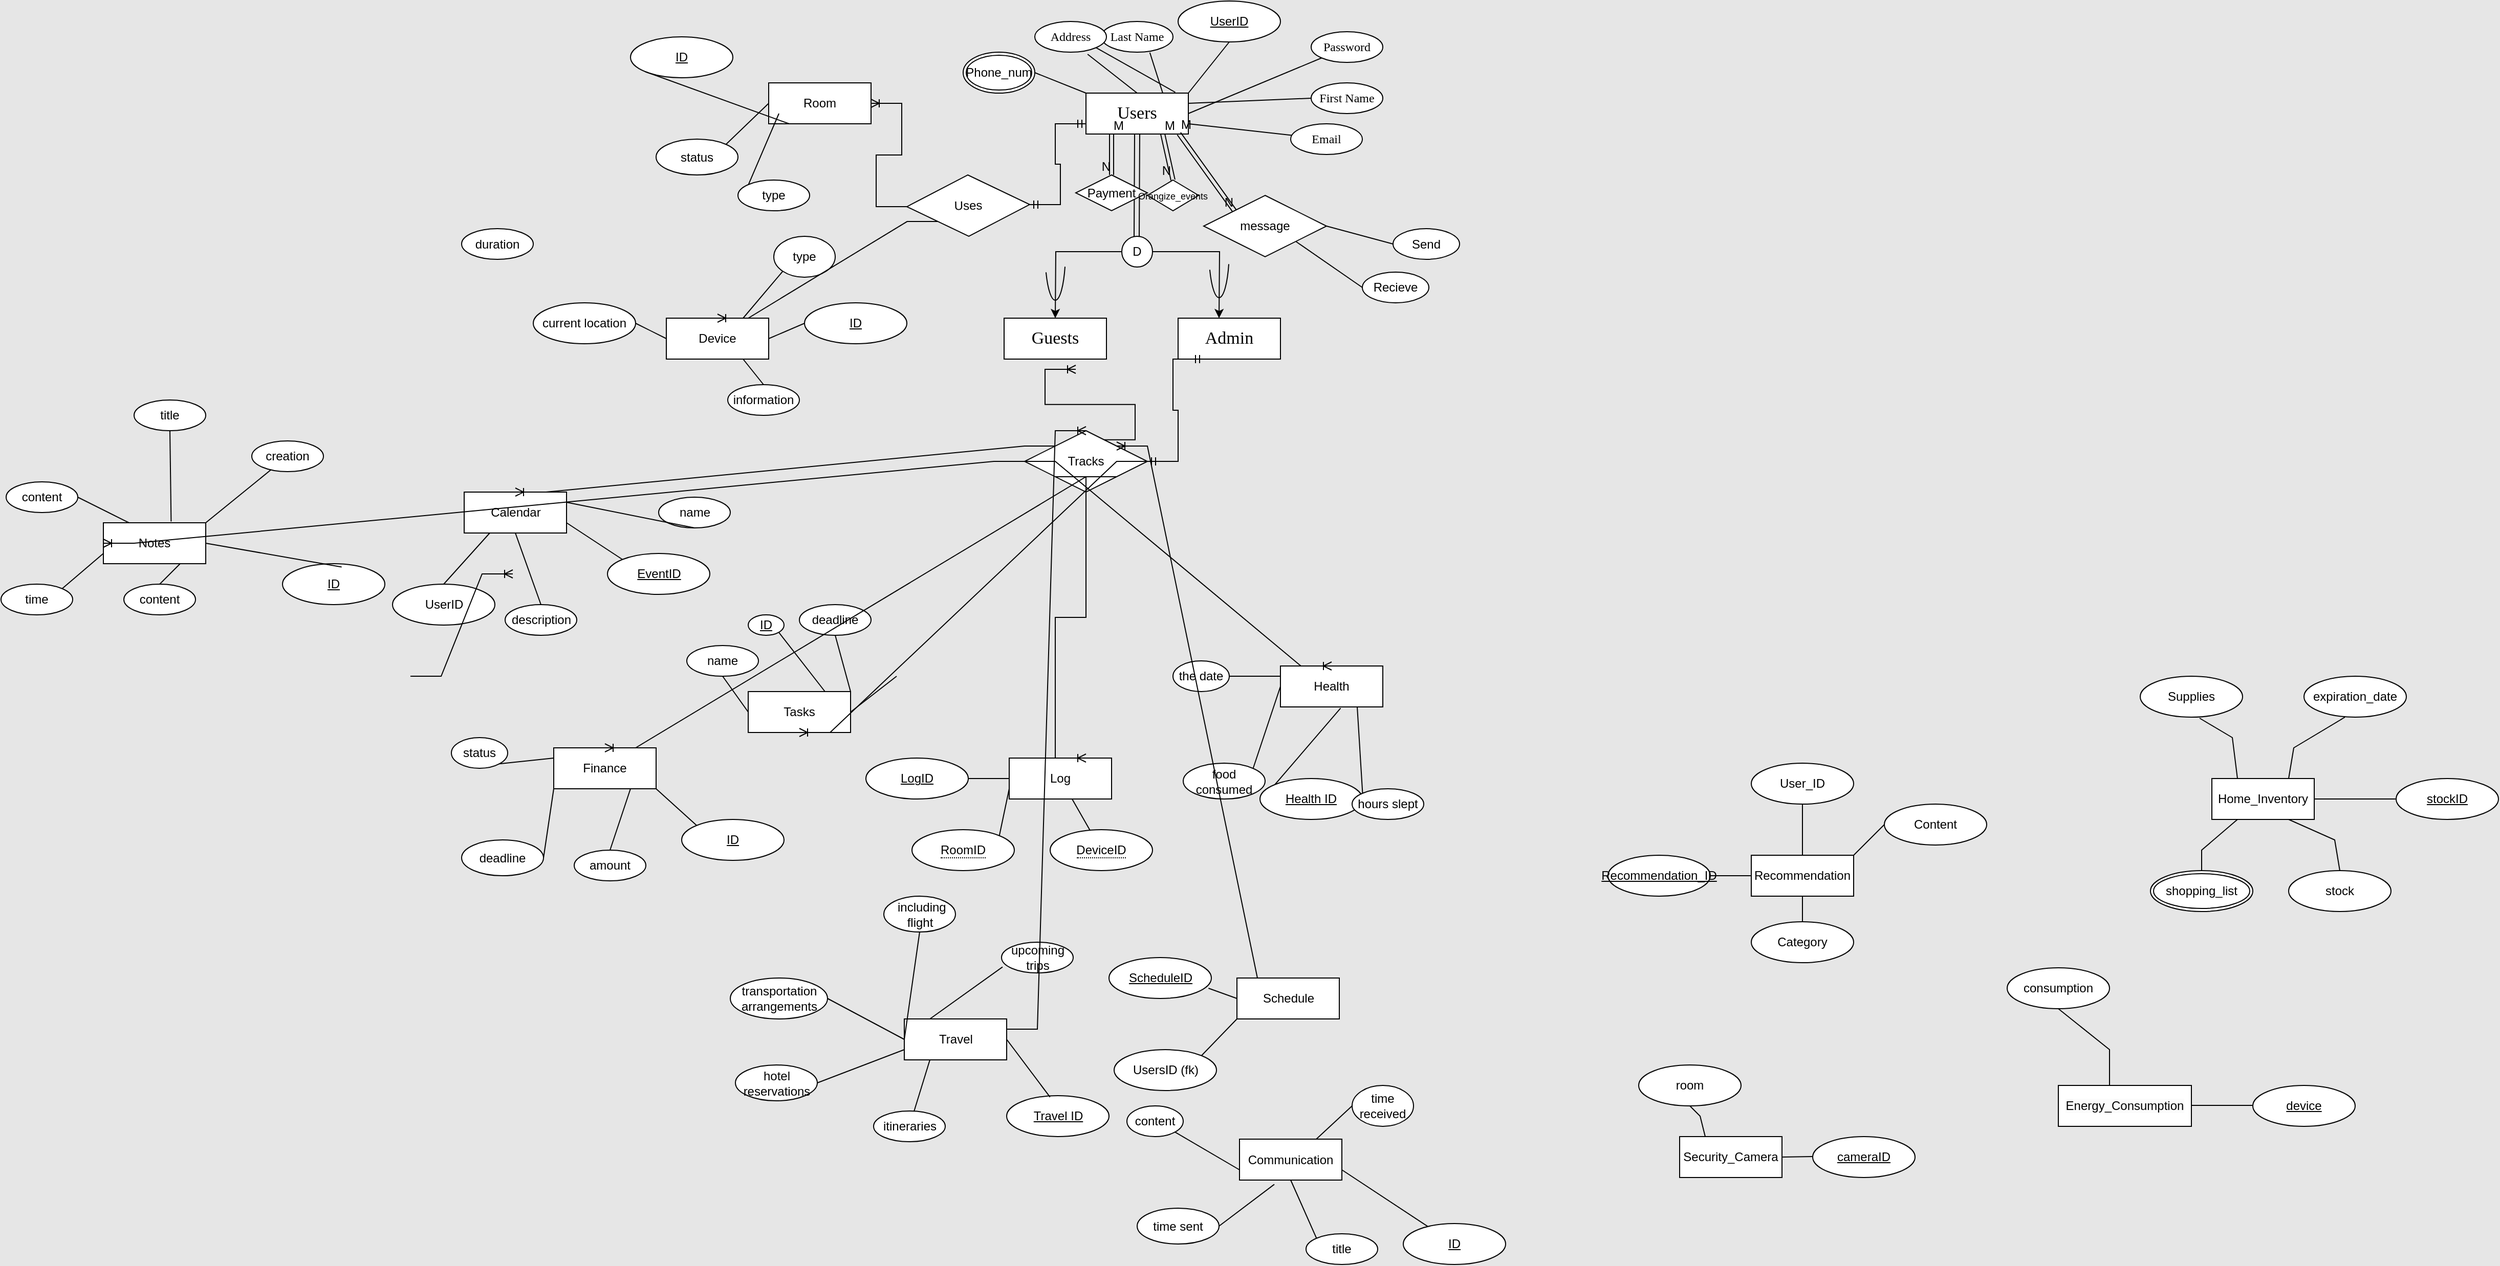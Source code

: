 <mxfile version="22.0.4" type="github">
  <diagram id="R2lEEEUBdFMjLlhIrx00" name="Page-1">
    <mxGraphModel dx="1950" dy="566" grid="1" gridSize="10" guides="1" tooltips="1" connect="1" arrows="1" fold="1" page="1" pageScale="1" pageWidth="900" pageHeight="1600" background="#E6E6E6" math="0" shadow="0" extFonts="Permanent Marker^https://fonts.googleapis.com/css?family=Permanent+Marker">
      <root>
        <mxCell id="0" />
        <mxCell id="1" parent="0" />
        <mxCell id="k20p0TnACm333v0Y0WnK-1" value="&lt;p&gt;&lt;font style=&quot;font-size: 17px;&quot; face=&quot;Georgia&quot;&gt;Users&lt;/font&gt;&lt;/p&gt;" style="whiteSpace=wrap;html=1;align=center;fillColor=#FFFFFF;" vertex="1" parent="1">
          <mxGeometry x="340" y="100" width="100" height="40" as="geometry" />
        </mxCell>
        <mxCell id="k20p0TnACm333v0Y0WnK-10" style="edgeStyle=orthogonalEdgeStyle;rounded=0;orthogonalLoop=1;jettySize=auto;html=1;" edge="1" parent="1" source="k20p0TnACm333v0Y0WnK-4">
          <mxGeometry relative="1" as="geometry">
            <mxPoint x="470" y="320" as="targetPoint" />
          </mxGeometry>
        </mxCell>
        <mxCell id="k20p0TnACm333v0Y0WnK-11" style="edgeStyle=orthogonalEdgeStyle;rounded=0;orthogonalLoop=1;jettySize=auto;html=1;exitX=0;exitY=0.5;exitDx=0;exitDy=0;" edge="1" parent="1" source="k20p0TnACm333v0Y0WnK-4">
          <mxGeometry relative="1" as="geometry">
            <mxPoint x="310" y="320" as="targetPoint" />
          </mxGeometry>
        </mxCell>
        <mxCell id="k20p0TnACm333v0Y0WnK-4" value="D" style="ellipse;whiteSpace=wrap;html=1;aspect=fixed;" vertex="1" parent="1">
          <mxGeometry x="375" y="240" width="30" height="30" as="geometry" />
        </mxCell>
        <mxCell id="k20p0TnACm333v0Y0WnK-5" value="" style="shape=link;html=1;rounded=0;width=5;exitX=0.5;exitY=1;exitDx=0;exitDy=0;" edge="1" parent="1" source="k20p0TnACm333v0Y0WnK-1">
          <mxGeometry width="100" relative="1" as="geometry">
            <mxPoint x="389.5" y="130" as="sourcePoint" />
            <mxPoint x="389.5" y="240" as="targetPoint" />
          </mxGeometry>
        </mxCell>
        <mxCell id="k20p0TnACm333v0Y0WnK-12" value="" style="verticalLabelPosition=bottom;verticalAlign=top;html=1;shape=mxgraph.basic.arc;startAngle=0.3;endAngle=0.68;" vertex="1" parent="1">
          <mxGeometry x="460" y="205" width="20" height="95" as="geometry" />
        </mxCell>
        <mxCell id="k20p0TnACm333v0Y0WnK-15" value="" style="verticalLabelPosition=bottom;verticalAlign=top;html=1;shape=mxgraph.basic.arc;startAngle=0.3;endAngle=0.68;" vertex="1" parent="1">
          <mxGeometry x="300" y="207.5" width="20" height="95" as="geometry" />
        </mxCell>
        <mxCell id="k20p0TnACm333v0Y0WnK-17" value="&lt;p&gt;&lt;font style=&quot;font-size: 17px;&quot; face=&quot;Georgia&quot;&gt;Guests&lt;/font&gt;&lt;/p&gt;" style="whiteSpace=wrap;html=1;align=center;fillColor=#FFFFFF;" vertex="1" parent="1">
          <mxGeometry x="260" y="320" width="100" height="40" as="geometry" />
        </mxCell>
        <mxCell id="k20p0TnACm333v0Y0WnK-18" value="&lt;p&gt;&lt;font style=&quot;font-size: 17px;&quot; face=&quot;Georgia&quot;&gt;Admin&lt;/font&gt;&lt;/p&gt;" style="whiteSpace=wrap;html=1;align=center;fillColor=#FFFFFF;" vertex="1" parent="1">
          <mxGeometry x="430" y="320" width="100" height="40" as="geometry" />
        </mxCell>
        <mxCell id="k20p0TnACm333v0Y0WnK-20" value="&lt;font face=&quot;Times New Roman&quot;&gt;First Name&lt;/font&gt;" style="ellipse;whiteSpace=wrap;html=1;align=center;" vertex="1" parent="1">
          <mxGeometry x="560" y="90" width="70" height="30" as="geometry" />
        </mxCell>
        <mxCell id="k20p0TnACm333v0Y0WnK-21" value="&lt;font face=&quot;Times New Roman&quot;&gt;Last Name&lt;/font&gt;" style="ellipse;whiteSpace=wrap;html=1;align=center;" vertex="1" parent="1">
          <mxGeometry x="355" y="30" width="70" height="30" as="geometry" />
        </mxCell>
        <mxCell id="k20p0TnACm333v0Y0WnK-23" value="&lt;font face=&quot;Times New Roman&quot;&gt;Address&lt;/font&gt;" style="ellipse;whiteSpace=wrap;html=1;align=center;" vertex="1" parent="1">
          <mxGeometry x="290" y="30" width="70" height="30" as="geometry" />
        </mxCell>
        <mxCell id="k20p0TnACm333v0Y0WnK-25" value="&lt;font face=&quot;Times New Roman&quot;&gt;Password&lt;/font&gt;" style="ellipse;whiteSpace=wrap;html=1;align=center;" vertex="1" parent="1">
          <mxGeometry x="560" y="40" width="70" height="30" as="geometry" />
        </mxCell>
        <mxCell id="k20p0TnACm333v0Y0WnK-26" value="&lt;font face=&quot;Times New Roman&quot;&gt;Email&lt;/font&gt;" style="ellipse;whiteSpace=wrap;html=1;align=center;" vertex="1" parent="1">
          <mxGeometry x="540" y="130" width="70" height="30" as="geometry" />
        </mxCell>
        <mxCell id="k20p0TnACm333v0Y0WnK-29" value="Phone_num" style="ellipse;shape=doubleEllipse;margin=3;whiteSpace=wrap;html=1;align=center;" vertex="1" parent="1">
          <mxGeometry x="220" y="60" width="70" height="40" as="geometry" />
        </mxCell>
        <mxCell id="k20p0TnACm333v0Y0WnK-32" value="UserID " style="ellipse;whiteSpace=wrap;html=1;align=center;fontStyle=4;" vertex="1" parent="1">
          <mxGeometry x="430" y="10" width="100" height="40" as="geometry" />
        </mxCell>
        <mxCell id="k20p0TnACm333v0Y0WnK-33" value="&lt;p style=&quot;line-height: 240%;&quot;&gt;Tasks&lt;br&gt;&lt;/p&gt;" style="whiteSpace=wrap;html=1;align=center;fillColor=#FFFFFF;" vertex="1" parent="1">
          <mxGeometry x="10" y="685" width="100" height="40" as="geometry" />
        </mxCell>
        <mxCell id="k20p0TnACm333v0Y0WnK-37" value="ID " style="ellipse;whiteSpace=wrap;html=1;align=center;fontStyle=4;" vertex="1" parent="1">
          <mxGeometry x="10" y="610" width="35" height="20" as="geometry" />
        </mxCell>
        <mxCell id="k20p0TnACm333v0Y0WnK-41" value="deadline" style="ellipse;whiteSpace=wrap;html=1;align=center;" vertex="1" parent="1">
          <mxGeometry x="60" y="600" width="70" height="30" as="geometry" />
        </mxCell>
        <mxCell id="k20p0TnACm333v0Y0WnK-42" value="name" style="ellipse;whiteSpace=wrap;html=1;align=center;" vertex="1" parent="1">
          <mxGeometry x="-50" y="640" width="70" height="30" as="geometry" />
        </mxCell>
        <mxCell id="k20p0TnACm333v0Y0WnK-43" value="duration" style="ellipse;whiteSpace=wrap;html=1;align=center;" vertex="1" parent="1">
          <mxGeometry x="-270" y="232.5" width="70" height="30" as="geometry" />
        </mxCell>
        <mxCell id="k20p0TnACm333v0Y0WnK-44" value="&lt;p style=&quot;line-height: 240%;&quot;&gt;Calendar&lt;br&gt;&lt;/p&gt;" style="whiteSpace=wrap;html=1;align=center;fillColor=#FFFFFF;" vertex="1" parent="1">
          <mxGeometry x="-267.5" y="490" width="100" height="40" as="geometry" />
        </mxCell>
        <mxCell id="k20p0TnACm333v0Y0WnK-46" value="EventID" style="ellipse;whiteSpace=wrap;html=1;align=center;fontStyle=4;" vertex="1" parent="1">
          <mxGeometry x="-127.5" y="550" width="100" height="40" as="geometry" />
        </mxCell>
        <mxCell id="k20p0TnACm333v0Y0WnK-50" value="name" style="ellipse;whiteSpace=wrap;html=1;align=center;" vertex="1" parent="1">
          <mxGeometry x="-77.5" y="495" width="70" height="30" as="geometry" />
        </mxCell>
        <mxCell id="k20p0TnACm333v0Y0WnK-52" value="description" style="ellipse;whiteSpace=wrap;html=1;align=center;" vertex="1" parent="1">
          <mxGeometry x="-227.5" y="600" width="70" height="30" as="geometry" />
        </mxCell>
        <mxCell id="k20p0TnACm333v0Y0WnK-58" value="&lt;p style=&quot;line-height: 240%;&quot;&gt;Notes&lt;br&gt;&lt;/p&gt;" style="whiteSpace=wrap;html=1;align=center;fillColor=#FFFFFF;" vertex="1" parent="1">
          <mxGeometry x="-620" y="520" width="100" height="40" as="geometry" />
        </mxCell>
        <mxCell id="k20p0TnACm333v0Y0WnK-60" value="ID" style="ellipse;whiteSpace=wrap;html=1;align=center;fontStyle=4;" vertex="1" parent="1">
          <mxGeometry x="-445" y="560" width="100" height="40" as="geometry" />
        </mxCell>
        <mxCell id="k20p0TnACm333v0Y0WnK-63" value="title" style="ellipse;whiteSpace=wrap;html=1;align=center;" vertex="1" parent="1">
          <mxGeometry x="-590" y="400" width="70" height="30" as="geometry" />
        </mxCell>
        <mxCell id="k20p0TnACm333v0Y0WnK-64" value="content" style="ellipse;whiteSpace=wrap;html=1;align=center;" vertex="1" parent="1">
          <mxGeometry x="-600" y="580" width="70" height="30" as="geometry" />
        </mxCell>
        <mxCell id="k20p0TnACm333v0Y0WnK-65" value="content" style="ellipse;whiteSpace=wrap;html=1;align=center;" vertex="1" parent="1">
          <mxGeometry x="-715" y="480" width="70" height="30" as="geometry" />
        </mxCell>
        <mxCell id="k20p0TnACm333v0Y0WnK-67" value="creation" style="ellipse;whiteSpace=wrap;html=1;align=center;" vertex="1" parent="1">
          <mxGeometry x="-475" y="440" width="70" height="30" as="geometry" />
        </mxCell>
        <mxCell id="k20p0TnACm333v0Y0WnK-69" value="time" style="ellipse;whiteSpace=wrap;html=1;align=center;" vertex="1" parent="1">
          <mxGeometry x="-720" y="580" width="70" height="30" as="geometry" />
        </mxCell>
        <mxCell id="k20p0TnACm333v0Y0WnK-75" value="&lt;p style=&quot;line-height: 240%;&quot;&gt;Travel&lt;br&gt;&lt;/p&gt;" style="whiteSpace=wrap;html=1;align=center;fillColor=#FFFFFF;" vertex="1" parent="1">
          <mxGeometry x="162.5" y="1005" width="100" height="40" as="geometry" />
        </mxCell>
        <mxCell id="k20p0TnACm333v0Y0WnK-77" value="Travel ID" style="ellipse;whiteSpace=wrap;html=1;align=center;fontStyle=4;" vertex="1" parent="1">
          <mxGeometry x="262.5" y="1080" width="100" height="40" as="geometry" />
        </mxCell>
        <mxCell id="k20p0TnACm333v0Y0WnK-80" value="&amp;nbsp;including flight" style="ellipse;whiteSpace=wrap;html=1;align=center;" vertex="1" parent="1">
          <mxGeometry x="142.5" y="885" width="70" height="35" as="geometry" />
        </mxCell>
        <mxCell id="k20p0TnACm333v0Y0WnK-81" value="itineraries" style="ellipse;whiteSpace=wrap;html=1;align=center;" vertex="1" parent="1">
          <mxGeometry x="132.5" y="1095" width="70" height="30" as="geometry" />
        </mxCell>
        <mxCell id="k20p0TnACm333v0Y0WnK-82" value="transportation&lt;br/&gt;arrangements" style="ellipse;whiteSpace=wrap;html=1;align=center;" vertex="1" parent="1">
          <mxGeometry x="-7.5" y="965" width="95" height="40" as="geometry" />
        </mxCell>
        <mxCell id="k20p0TnACm333v0Y0WnK-84" value=" upcoming trips" style="ellipse;whiteSpace=wrap;html=1;align=center;" vertex="1" parent="1">
          <mxGeometry x="257.5" y="930" width="70" height="30" as="geometry" />
        </mxCell>
        <mxCell id="k20p0TnACm333v0Y0WnK-86" value="hotel reservations" style="ellipse;whiteSpace=wrap;html=1;align=center;" vertex="1" parent="1">
          <mxGeometry x="-2.5" y="1050" width="80" height="35" as="geometry" />
        </mxCell>
        <mxCell id="k20p0TnACm333v0Y0WnK-88" value="&lt;p style=&quot;line-height: 240%;&quot;&gt;Finance&lt;br&gt;&lt;/p&gt;" style="whiteSpace=wrap;html=1;align=center;fillColor=#FFFFFF;" vertex="1" parent="1">
          <mxGeometry x="-180" y="740" width="100" height="40" as="geometry" />
        </mxCell>
        <mxCell id="k20p0TnACm333v0Y0WnK-90" value="ID" style="ellipse;whiteSpace=wrap;html=1;align=center;fontStyle=4;" vertex="1" parent="1">
          <mxGeometry x="-55" y="810" width="100" height="40" as="geometry" />
        </mxCell>
        <mxCell id="k20p0TnACm333v0Y0WnK-94" value="amount" style="ellipse;whiteSpace=wrap;html=1;align=center;" vertex="1" parent="1">
          <mxGeometry x="-160" y="840" width="70" height="30" as="geometry" />
        </mxCell>
        <mxCell id="k20p0TnACm333v0Y0WnK-95" value="status" style="ellipse;whiteSpace=wrap;html=1;align=center;" vertex="1" parent="1">
          <mxGeometry x="-280" y="730" width="55" height="30" as="geometry" />
        </mxCell>
        <mxCell id="k20p0TnACm333v0Y0WnK-99" value="deadline" style="ellipse;whiteSpace=wrap;html=1;align=center;" vertex="1" parent="1">
          <mxGeometry x="-270" y="830" width="80" height="35" as="geometry" />
        </mxCell>
        <mxCell id="k20p0TnACm333v0Y0WnK-119" value="&lt;p style=&quot;line-height: 240%;&quot;&gt;Health&lt;br&gt;&lt;/p&gt;" style="whiteSpace=wrap;html=1;align=center;fillColor=#FFFFFF;" vertex="1" parent="1">
          <mxGeometry x="530" y="660" width="100" height="40" as="geometry" />
        </mxCell>
        <mxCell id="k20p0TnACm333v0Y0WnK-121" value="Health ID" style="ellipse;whiteSpace=wrap;html=1;align=center;fontStyle=4;" vertex="1" parent="1">
          <mxGeometry x="510" y="770" width="100" height="40" as="geometry" />
        </mxCell>
        <mxCell id="k20p0TnACm333v0Y0WnK-123" value="hours slept" style="ellipse;whiteSpace=wrap;html=1;align=center;" vertex="1" parent="1">
          <mxGeometry x="600" y="780" width="70" height="30" as="geometry" />
        </mxCell>
        <mxCell id="k20p0TnACm333v0Y0WnK-124" value="the date" style="ellipse;whiteSpace=wrap;html=1;align=center;" vertex="1" parent="1">
          <mxGeometry x="425" y="655" width="55" height="30" as="geometry" />
        </mxCell>
        <mxCell id="k20p0TnACm333v0Y0WnK-126" value="food consumed" style="ellipse;whiteSpace=wrap;html=1;align=center;" vertex="1" parent="1">
          <mxGeometry x="435" y="755" width="80" height="35" as="geometry" />
        </mxCell>
        <mxCell id="k20p0TnACm333v0Y0WnK-127" value="UserID" style="ellipse;whiteSpace=wrap;html=1;align=center;" vertex="1" parent="1">
          <mxGeometry x="-337.5" y="580" width="100" height="40" as="geometry" />
        </mxCell>
        <mxCell id="k20p0TnACm333v0Y0WnK-131" value="&lt;p style=&quot;line-height: 240%;&quot;&gt;Communication&lt;br&gt;&lt;/p&gt;" style="whiteSpace=wrap;html=1;align=center;fillColor=#FFFFFF;" vertex="1" parent="1">
          <mxGeometry x="490" y="1122.5" width="100" height="40" as="geometry" />
        </mxCell>
        <mxCell id="k20p0TnACm333v0Y0WnK-133" value="ID" style="ellipse;whiteSpace=wrap;html=1;align=center;fontStyle=4;" vertex="1" parent="1">
          <mxGeometry x="650" y="1205" width="100" height="40" as="geometry" />
        </mxCell>
        <mxCell id="k20p0TnACm333v0Y0WnK-135" value="title" style="ellipse;whiteSpace=wrap;html=1;align=center;" vertex="1" parent="1">
          <mxGeometry x="555" y="1215" width="70" height="30" as="geometry" />
        </mxCell>
        <mxCell id="k20p0TnACm333v0Y0WnK-136" value="content" style="ellipse;whiteSpace=wrap;html=1;align=center;" vertex="1" parent="1">
          <mxGeometry x="380" y="1090" width="55" height="30" as="geometry" />
        </mxCell>
        <mxCell id="k20p0TnACm333v0Y0WnK-138" value="time sent" style="ellipse;whiteSpace=wrap;html=1;align=center;" vertex="1" parent="1">
          <mxGeometry x="390" y="1190" width="80" height="35" as="geometry" />
        </mxCell>
        <mxCell id="k20p0TnACm333v0Y0WnK-139" value="time&lt;br/&gt;received" style="ellipse;whiteSpace=wrap;html=1;align=center;" vertex="1" parent="1">
          <mxGeometry x="600" y="1070" width="60" height="40" as="geometry" />
        </mxCell>
        <mxCell id="k20p0TnACm333v0Y0WnK-142" value="&lt;p style=&quot;line-height: 240%;&quot;&gt;Device&lt;br&gt;&lt;/p&gt;" style="whiteSpace=wrap;html=1;align=center;fillColor=#FFFFFF;" vertex="1" parent="1">
          <mxGeometry x="-70" y="320" width="100" height="40" as="geometry" />
        </mxCell>
        <mxCell id="k20p0TnACm333v0Y0WnK-144" value="ID" style="ellipse;whiteSpace=wrap;html=1;align=center;fontStyle=4;" vertex="1" parent="1">
          <mxGeometry x="65" y="305" width="100" height="40" as="geometry" />
        </mxCell>
        <mxCell id="k20p0TnACm333v0Y0WnK-146" value="information" style="ellipse;whiteSpace=wrap;html=1;align=center;" vertex="1" parent="1">
          <mxGeometry x="-10" y="385" width="70" height="30" as="geometry" />
        </mxCell>
        <mxCell id="k20p0TnACm333v0Y0WnK-151" value="type" style="ellipse;whiteSpace=wrap;html=1;align=center;" vertex="1" parent="1">
          <mxGeometry x="35" y="240" width="60" height="40" as="geometry" />
        </mxCell>
        <mxCell id="k20p0TnACm333v0Y0WnK-152" value="&lt;p style=&quot;line-height: 240%;&quot;&gt;Room&lt;br&gt;&lt;/p&gt;" style="whiteSpace=wrap;html=1;align=center;fillColor=#FFFFFF;" vertex="1" parent="1">
          <mxGeometry x="30" y="90" width="100" height="40" as="geometry" />
        </mxCell>
        <mxCell id="k20p0TnACm333v0Y0WnK-154" value="ID" style="ellipse;whiteSpace=wrap;html=1;align=center;fontStyle=4;" vertex="1" parent="1">
          <mxGeometry x="-105" y="45" width="100" height="40" as="geometry" />
        </mxCell>
        <mxCell id="k20p0TnACm333v0Y0WnK-156" value="type" style="ellipse;whiteSpace=wrap;html=1;align=center;" vertex="1" parent="1">
          <mxGeometry y="185" width="70" height="30" as="geometry" />
        </mxCell>
        <mxCell id="k20p0TnACm333v0Y0WnK-158" value="status" style="ellipse;whiteSpace=wrap;html=1;align=center;" vertex="1" parent="1">
          <mxGeometry x="-80" y="145" width="80" height="35" as="geometry" />
        </mxCell>
        <mxCell id="k20p0TnACm333v0Y0WnK-167" value="current location" style="ellipse;whiteSpace=wrap;html=1;align=center;" vertex="1" parent="1">
          <mxGeometry x="-200" y="305" width="100" height="40" as="geometry" />
        </mxCell>
        <mxCell id="k20p0TnACm333v0Y0WnK-168" value="" style="endArrow=none;html=1;rounded=0;entryX=0;entryY=0.5;entryDx=0;entryDy=0;exitX=1;exitY=0.5;exitDx=0;exitDy=0;" edge="1" parent="1" source="k20p0TnACm333v0Y0WnK-167" target="k20p0TnACm333v0Y0WnK-142">
          <mxGeometry relative="1" as="geometry">
            <mxPoint x="240" y="290" as="sourcePoint" />
            <mxPoint x="400" y="290" as="targetPoint" />
          </mxGeometry>
        </mxCell>
        <mxCell id="k20p0TnACm333v0Y0WnK-169" value="" style="endArrow=none;html=1;rounded=0;exitX=1;exitY=0.75;exitDx=0;exitDy=0;" edge="1" parent="1" source="k20p0TnACm333v0Y0WnK-1" target="k20p0TnACm333v0Y0WnK-26">
          <mxGeometry relative="1" as="geometry">
            <mxPoint x="430" y="200" as="sourcePoint" />
            <mxPoint x="590" y="200" as="targetPoint" />
          </mxGeometry>
        </mxCell>
        <mxCell id="k20p0TnACm333v0Y0WnK-170" value="" style="endArrow=none;html=1;rounded=0;exitX=1;exitY=0.25;exitDx=0;exitDy=0;entryX=0;entryY=0.5;entryDx=0;entryDy=0;" edge="1" parent="1" source="k20p0TnACm333v0Y0WnK-1" target="k20p0TnACm333v0Y0WnK-20">
          <mxGeometry relative="1" as="geometry">
            <mxPoint x="450" y="130" as="sourcePoint" />
            <mxPoint x="553" y="149" as="targetPoint" />
          </mxGeometry>
        </mxCell>
        <mxCell id="k20p0TnACm333v0Y0WnK-171" value="" style="endArrow=none;html=1;rounded=0;exitX=1;exitY=0.5;exitDx=0;exitDy=0;entryX=0;entryY=1;entryDx=0;entryDy=0;" edge="1" parent="1" source="k20p0TnACm333v0Y0WnK-1" target="k20p0TnACm333v0Y0WnK-25">
          <mxGeometry relative="1" as="geometry">
            <mxPoint x="450" y="110" as="sourcePoint" />
            <mxPoint x="570" y="115" as="targetPoint" />
          </mxGeometry>
        </mxCell>
        <mxCell id="k20p0TnACm333v0Y0WnK-172" value="" style="endArrow=none;html=1;rounded=0;exitX=1;exitY=0;exitDx=0;exitDy=0;entryX=0.5;entryY=1;entryDx=0;entryDy=0;" edge="1" parent="1" source="k20p0TnACm333v0Y0WnK-1" target="k20p0TnACm333v0Y0WnK-32">
          <mxGeometry relative="1" as="geometry">
            <mxPoint x="450" y="120" as="sourcePoint" />
            <mxPoint x="580" y="76" as="targetPoint" />
          </mxGeometry>
        </mxCell>
        <mxCell id="k20p0TnACm333v0Y0WnK-173" value="" style="endArrow=none;html=1;rounded=0;exitX=0.75;exitY=0;exitDx=0;exitDy=0;entryX=0.677;entryY=1.013;entryDx=0;entryDy=0;entryPerimeter=0;" edge="1" parent="1" source="k20p0TnACm333v0Y0WnK-1" target="k20p0TnACm333v0Y0WnK-21">
          <mxGeometry relative="1" as="geometry">
            <mxPoint x="450" y="100" as="sourcePoint" />
            <mxPoint x="490" y="60" as="targetPoint" />
          </mxGeometry>
        </mxCell>
        <mxCell id="k20p0TnACm333v0Y0WnK-174" value="" style="endArrow=none;html=1;rounded=0;exitX=0.872;exitY=-0.02;exitDx=0;exitDy=0;exitPerimeter=0;entryX=1;entryY=1;entryDx=0;entryDy=0;" edge="1" parent="1" source="k20p0TnACm333v0Y0WnK-1" target="k20p0TnACm333v0Y0WnK-23">
          <mxGeometry relative="1" as="geometry">
            <mxPoint x="425" y="100" as="sourcePoint" />
            <mxPoint x="420" y="70" as="targetPoint" />
          </mxGeometry>
        </mxCell>
        <mxCell id="k20p0TnACm333v0Y0WnK-175" value="" style="endArrow=none;html=1;rounded=0;exitX=0.5;exitY=0;exitDx=0;exitDy=0;entryX=0.737;entryY=1.067;entryDx=0;entryDy=0;entryPerimeter=0;" edge="1" parent="1" source="k20p0TnACm333v0Y0WnK-1" target="k20p0TnACm333v0Y0WnK-23">
          <mxGeometry relative="1" as="geometry">
            <mxPoint x="437" y="99" as="sourcePoint" />
            <mxPoint x="360" y="66" as="targetPoint" />
          </mxGeometry>
        </mxCell>
        <mxCell id="k20p0TnACm333v0Y0WnK-176" value="" style="endArrow=none;html=1;rounded=0;exitX=0;exitY=0;exitDx=0;exitDy=0;entryX=1;entryY=0.5;entryDx=0;entryDy=0;" edge="1" parent="1" source="k20p0TnACm333v0Y0WnK-1" target="k20p0TnACm333v0Y0WnK-29">
          <mxGeometry relative="1" as="geometry">
            <mxPoint x="400" y="100" as="sourcePoint" />
            <mxPoint x="352" y="72" as="targetPoint" />
          </mxGeometry>
        </mxCell>
        <mxCell id="k20p0TnACm333v0Y0WnK-179" value="" style="endArrow=none;html=1;rounded=0;exitX=1;exitY=0.5;exitDx=0;exitDy=0;entryX=0.5;entryY=1;entryDx=0;entryDy=0;" edge="1" parent="1" source="k20p0TnACm333v0Y0WnK-33">
          <mxGeometry relative="1" as="geometry">
            <mxPoint x="410" y="790" as="sourcePoint" />
            <mxPoint x="155" y="670" as="targetPoint" />
          </mxGeometry>
        </mxCell>
        <mxCell id="k20p0TnACm333v0Y0WnK-180" value="" style="endArrow=none;html=1;rounded=0;exitX=1;exitY=0;exitDx=0;exitDy=0;entryX=0.5;entryY=1;entryDx=0;entryDy=0;" edge="1" parent="1" source="k20p0TnACm333v0Y0WnK-33" target="k20p0TnACm333v0Y0WnK-41">
          <mxGeometry relative="1" as="geometry">
            <mxPoint x="410" y="790" as="sourcePoint" />
            <mxPoint x="570" y="790" as="targetPoint" />
          </mxGeometry>
        </mxCell>
        <mxCell id="k20p0TnACm333v0Y0WnK-185" value="" style="endArrow=none;html=1;rounded=0;exitX=0.75;exitY=0;exitDx=0;exitDy=0;entryX=1;entryY=1;entryDx=0;entryDy=0;" edge="1" parent="1" source="k20p0TnACm333v0Y0WnK-33" target="k20p0TnACm333v0Y0WnK-37">
          <mxGeometry relative="1" as="geometry">
            <mxPoint x="410" y="790" as="sourcePoint" />
            <mxPoint x="570" y="790" as="targetPoint" />
          </mxGeometry>
        </mxCell>
        <mxCell id="k20p0TnACm333v0Y0WnK-186" value="" style="endArrow=none;html=1;rounded=0;exitX=0;exitY=0.5;exitDx=0;exitDy=0;entryX=0.5;entryY=1;entryDx=0;entryDy=0;" edge="1" parent="1" source="k20p0TnACm333v0Y0WnK-33" target="k20p0TnACm333v0Y0WnK-42">
          <mxGeometry relative="1" as="geometry">
            <mxPoint x="550" y="770" as="sourcePoint" />
            <mxPoint x="710" y="770" as="targetPoint" />
          </mxGeometry>
        </mxCell>
        <mxCell id="k20p0TnACm333v0Y0WnK-187" value="" style="endArrow=none;html=1;rounded=0;exitX=1;exitY=0.25;exitDx=0;exitDy=0;entryX=0.5;entryY=1;entryDx=0;entryDy=0;" edge="1" parent="1" source="k20p0TnACm333v0Y0WnK-44" target="k20p0TnACm333v0Y0WnK-50">
          <mxGeometry relative="1" as="geometry">
            <mxPoint x="-327.5" y="610" as="sourcePoint" />
            <mxPoint x="-167.5" y="610" as="targetPoint" />
          </mxGeometry>
        </mxCell>
        <mxCell id="k20p0TnACm333v0Y0WnK-190" value="" style="endArrow=none;html=1;rounded=0;entryX=1;entryY=0.75;entryDx=0;entryDy=0;exitX=0;exitY=0;exitDx=0;exitDy=0;" edge="1" parent="1" source="k20p0TnACm333v0Y0WnK-46" target="k20p0TnACm333v0Y0WnK-44">
          <mxGeometry relative="1" as="geometry">
            <mxPoint x="-327.5" y="610" as="sourcePoint" />
            <mxPoint x="-167.5" y="610" as="targetPoint" />
          </mxGeometry>
        </mxCell>
        <mxCell id="k20p0TnACm333v0Y0WnK-191" value="" style="endArrow=none;html=1;rounded=0;exitX=0.5;exitY=1;exitDx=0;exitDy=0;entryX=0.5;entryY=0;entryDx=0;entryDy=0;" edge="1" parent="1" source="k20p0TnACm333v0Y0WnK-44" target="k20p0TnACm333v0Y0WnK-52">
          <mxGeometry relative="1" as="geometry">
            <mxPoint x="-327.5" y="610" as="sourcePoint" />
            <mxPoint x="-167.5" y="610" as="targetPoint" />
          </mxGeometry>
        </mxCell>
        <mxCell id="k20p0TnACm333v0Y0WnK-192" value="" style="endArrow=none;html=1;rounded=0;entryX=0.25;entryY=1;entryDx=0;entryDy=0;exitX=0.5;exitY=0;exitDx=0;exitDy=0;" edge="1" parent="1" source="k20p0TnACm333v0Y0WnK-127" target="k20p0TnACm333v0Y0WnK-44">
          <mxGeometry relative="1" as="geometry">
            <mxPoint x="-327.5" y="610" as="sourcePoint" />
            <mxPoint x="-167.5" y="610" as="targetPoint" />
          </mxGeometry>
        </mxCell>
        <mxCell id="k20p0TnACm333v0Y0WnK-193" value="" style="endArrow=none;html=1;rounded=0;entryX=0;entryY=0.5;entryDx=0;entryDy=0;exitX=0.5;exitY=1;exitDx=0;exitDy=0;" edge="1" parent="1" source="k20p0TnACm333v0Y0WnK-80" target="k20p0TnACm333v0Y0WnK-75">
          <mxGeometry relative="1" as="geometry">
            <mxPoint x="-137.5" y="1035" as="sourcePoint" />
            <mxPoint x="22.5" y="1035" as="targetPoint" />
          </mxGeometry>
        </mxCell>
        <mxCell id="k20p0TnACm333v0Y0WnK-194" value="" style="endArrow=none;html=1;rounded=0;entryX=0.25;entryY=0;entryDx=0;entryDy=0;exitX=0.014;exitY=0.807;exitDx=0;exitDy=0;exitPerimeter=0;" edge="1" parent="1" source="k20p0TnACm333v0Y0WnK-84" target="k20p0TnACm333v0Y0WnK-75">
          <mxGeometry relative="1" as="geometry">
            <mxPoint x="-137.5" y="1035" as="sourcePoint" />
            <mxPoint x="22.5" y="1035" as="targetPoint" />
          </mxGeometry>
        </mxCell>
        <mxCell id="k20p0TnACm333v0Y0WnK-195" value="" style="endArrow=none;html=1;rounded=0;entryX=0;entryY=0.5;entryDx=0;entryDy=0;exitX=1;exitY=0.5;exitDx=0;exitDy=0;" edge="1" parent="1" source="k20p0TnACm333v0Y0WnK-82" target="k20p0TnACm333v0Y0WnK-75">
          <mxGeometry relative="1" as="geometry">
            <mxPoint x="-137.5" y="1035" as="sourcePoint" />
            <mxPoint x="22.5" y="1035" as="targetPoint" />
          </mxGeometry>
        </mxCell>
        <mxCell id="k20p0TnACm333v0Y0WnK-196" value="" style="endArrow=none;html=1;rounded=0;entryX=0;entryY=0.75;entryDx=0;entryDy=0;exitX=1;exitY=0.5;exitDx=0;exitDy=0;" edge="1" parent="1" source="k20p0TnACm333v0Y0WnK-86" target="k20p0TnACm333v0Y0WnK-75">
          <mxGeometry relative="1" as="geometry">
            <mxPoint x="-137.5" y="1035" as="sourcePoint" />
            <mxPoint x="22.5" y="1035" as="targetPoint" />
          </mxGeometry>
        </mxCell>
        <mxCell id="k20p0TnACm333v0Y0WnK-197" value="" style="endArrow=none;html=1;rounded=0;entryX=1;entryY=0.5;entryDx=0;entryDy=0;exitX=0.424;exitY=0.035;exitDx=0;exitDy=0;exitPerimeter=0;" edge="1" parent="1" source="k20p0TnACm333v0Y0WnK-77" target="k20p0TnACm333v0Y0WnK-75">
          <mxGeometry relative="1" as="geometry">
            <mxPoint x="-137.5" y="1035" as="sourcePoint" />
            <mxPoint x="22.5" y="1035" as="targetPoint" />
          </mxGeometry>
        </mxCell>
        <mxCell id="k20p0TnACm333v0Y0WnK-198" value="" style="endArrow=none;html=1;rounded=0;entryX=0.25;entryY=1;entryDx=0;entryDy=0;" edge="1" parent="1" source="k20p0TnACm333v0Y0WnK-81" target="k20p0TnACm333v0Y0WnK-75">
          <mxGeometry relative="1" as="geometry">
            <mxPoint x="-137.5" y="1035" as="sourcePoint" />
            <mxPoint x="22.5" y="1035" as="targetPoint" />
          </mxGeometry>
        </mxCell>
        <mxCell id="k20p0TnACm333v0Y0WnK-200" value="" style="endArrow=none;html=1;rounded=0;exitX=1;exitY=0;exitDx=0;exitDy=0;" edge="1" parent="1" source="k20p0TnACm333v0Y0WnK-58" target="k20p0TnACm333v0Y0WnK-67">
          <mxGeometry relative="1" as="geometry">
            <mxPoint x="-615" y="490" as="sourcePoint" />
            <mxPoint x="-455" y="490" as="targetPoint" />
          </mxGeometry>
        </mxCell>
        <mxCell id="k20p0TnACm333v0Y0WnK-201" value="" style="endArrow=none;html=1;rounded=0;exitX=0.662;exitY=-0.03;exitDx=0;exitDy=0;entryX=0.5;entryY=1;entryDx=0;entryDy=0;exitPerimeter=0;" edge="1" parent="1" source="k20p0TnACm333v0Y0WnK-58" target="k20p0TnACm333v0Y0WnK-63">
          <mxGeometry relative="1" as="geometry">
            <mxPoint x="-510" y="530" as="sourcePoint" />
            <mxPoint x="-446" y="478" as="targetPoint" />
          </mxGeometry>
        </mxCell>
        <mxCell id="k20p0TnACm333v0Y0WnK-202" value="" style="endArrow=none;html=1;rounded=0;exitX=0.25;exitY=0;exitDx=0;exitDy=0;entryX=1;entryY=0.5;entryDx=0;entryDy=0;" edge="1" parent="1" source="k20p0TnACm333v0Y0WnK-58" target="k20p0TnACm333v0Y0WnK-65">
          <mxGeometry relative="1" as="geometry">
            <mxPoint x="-544" y="529" as="sourcePoint" />
            <mxPoint x="-545" y="440" as="targetPoint" />
          </mxGeometry>
        </mxCell>
        <mxCell id="k20p0TnACm333v0Y0WnK-204" value="" style="endArrow=none;html=1;rounded=0;entryX=0;entryY=0.75;entryDx=0;entryDy=0;exitX=1;exitY=0;exitDx=0;exitDy=0;" edge="1" parent="1" source="k20p0TnACm333v0Y0WnK-69" target="k20p0TnACm333v0Y0WnK-58">
          <mxGeometry relative="1" as="geometry">
            <mxPoint x="-615" y="490" as="sourcePoint" />
            <mxPoint x="-455" y="490" as="targetPoint" />
          </mxGeometry>
        </mxCell>
        <mxCell id="k20p0TnACm333v0Y0WnK-205" value="" style="endArrow=none;html=1;rounded=0;entryX=1;entryY=0.5;entryDx=0;entryDy=0;exitX=0.578;exitY=0.08;exitDx=0;exitDy=0;exitPerimeter=0;" edge="1" parent="1" source="k20p0TnACm333v0Y0WnK-60" target="k20p0TnACm333v0Y0WnK-58">
          <mxGeometry relative="1" as="geometry">
            <mxPoint x="-615" y="490" as="sourcePoint" />
            <mxPoint x="-455" y="490" as="targetPoint" />
          </mxGeometry>
        </mxCell>
        <mxCell id="k20p0TnACm333v0Y0WnK-206" value="" style="endArrow=none;html=1;rounded=0;entryX=0.75;entryY=1;entryDx=0;entryDy=0;exitX=0.5;exitY=0;exitDx=0;exitDy=0;" edge="1" parent="1" source="k20p0TnACm333v0Y0WnK-64" target="k20p0TnACm333v0Y0WnK-58">
          <mxGeometry relative="1" as="geometry">
            <mxPoint x="-615" y="490" as="sourcePoint" />
            <mxPoint x="-455" y="490" as="targetPoint" />
          </mxGeometry>
        </mxCell>
        <mxCell id="k20p0TnACm333v0Y0WnK-207" value="" style="endArrow=none;html=1;rounded=0;entryX=0;entryY=0.25;entryDx=0;entryDy=0;exitX=1;exitY=0.5;exitDx=0;exitDy=0;" edge="1" parent="1" source="k20p0TnACm333v0Y0WnK-124" target="k20p0TnACm333v0Y0WnK-119">
          <mxGeometry relative="1" as="geometry">
            <mxPoint x="440" y="710" as="sourcePoint" />
            <mxPoint x="600" y="710" as="targetPoint" />
          </mxGeometry>
        </mxCell>
        <mxCell id="k20p0TnACm333v0Y0WnK-208" value="" style="endArrow=none;html=1;rounded=0;entryX=0;entryY=0.5;entryDx=0;entryDy=0;exitX=1;exitY=0;exitDx=0;exitDy=0;" edge="1" parent="1" source="k20p0TnACm333v0Y0WnK-126" target="k20p0TnACm333v0Y0WnK-119">
          <mxGeometry relative="1" as="geometry">
            <mxPoint x="440" y="710" as="sourcePoint" />
            <mxPoint x="600" y="710" as="targetPoint" />
          </mxGeometry>
        </mxCell>
        <mxCell id="k20p0TnACm333v0Y0WnK-209" value="" style="endArrow=none;html=1;rounded=0;entryX=0.75;entryY=1;entryDx=0;entryDy=0;exitX=0;exitY=0;exitDx=0;exitDy=0;" edge="1" parent="1" source="k20p0TnACm333v0Y0WnK-123" target="k20p0TnACm333v0Y0WnK-119">
          <mxGeometry relative="1" as="geometry">
            <mxPoint x="440" y="710" as="sourcePoint" />
            <mxPoint x="600" y="710" as="targetPoint" />
          </mxGeometry>
        </mxCell>
        <mxCell id="k20p0TnACm333v0Y0WnK-210" value="" style="endArrow=none;html=1;rounded=0;entryX=0.588;entryY=1.03;entryDx=0;entryDy=0;entryPerimeter=0;exitX=0;exitY=0;exitDx=0;exitDy=0;" edge="1" parent="1" source="k20p0TnACm333v0Y0WnK-121" target="k20p0TnACm333v0Y0WnK-119">
          <mxGeometry relative="1" as="geometry">
            <mxPoint x="440" y="710" as="sourcePoint" />
            <mxPoint x="600" y="710" as="targetPoint" />
          </mxGeometry>
        </mxCell>
        <mxCell id="k20p0TnACm333v0Y0WnK-211" value="" style="endArrow=none;html=1;rounded=0;entryX=0;entryY=0.25;entryDx=0;entryDy=0;exitX=1;exitY=1;exitDx=0;exitDy=0;" edge="1" parent="1" source="k20p0TnACm333v0Y0WnK-95" target="k20p0TnACm333v0Y0WnK-88">
          <mxGeometry relative="1" as="geometry">
            <mxPoint x="-70" y="790" as="sourcePoint" />
            <mxPoint x="90" y="790" as="targetPoint" />
          </mxGeometry>
        </mxCell>
        <mxCell id="k20p0TnACm333v0Y0WnK-212" value="" style="endArrow=none;html=1;rounded=0;exitX=1;exitY=0.5;exitDx=0;exitDy=0;entryX=0;entryY=1;entryDx=0;entryDy=0;" edge="1" parent="1" source="k20p0TnACm333v0Y0WnK-99" target="k20p0TnACm333v0Y0WnK-88">
          <mxGeometry relative="1" as="geometry">
            <mxPoint x="-70" y="790" as="sourcePoint" />
            <mxPoint x="-150" y="820" as="targetPoint" />
          </mxGeometry>
        </mxCell>
        <mxCell id="k20p0TnACm333v0Y0WnK-213" value="" style="endArrow=none;html=1;rounded=0;entryX=0.75;entryY=1;entryDx=0;entryDy=0;exitX=0.5;exitY=0;exitDx=0;exitDy=0;" edge="1" parent="1" source="k20p0TnACm333v0Y0WnK-94" target="k20p0TnACm333v0Y0WnK-88">
          <mxGeometry relative="1" as="geometry">
            <mxPoint x="180" y="720" as="sourcePoint" />
            <mxPoint x="340" y="720" as="targetPoint" />
          </mxGeometry>
        </mxCell>
        <mxCell id="k20p0TnACm333v0Y0WnK-214" value="" style="endArrow=none;html=1;rounded=0;entryX=1;entryY=1;entryDx=0;entryDy=0;exitX=0;exitY=0;exitDx=0;exitDy=0;" edge="1" parent="1" source="k20p0TnACm333v0Y0WnK-90" target="k20p0TnACm333v0Y0WnK-88">
          <mxGeometry relative="1" as="geometry">
            <mxPoint x="180" y="720" as="sourcePoint" />
            <mxPoint x="340" y="720" as="targetPoint" />
          </mxGeometry>
        </mxCell>
        <mxCell id="k20p0TnACm333v0Y0WnK-215" value="" style="endArrow=none;html=1;rounded=0;exitX=0.75;exitY=1;exitDx=0;exitDy=0;entryX=0.5;entryY=0;entryDx=0;entryDy=0;" edge="1" parent="1" source="k20p0TnACm333v0Y0WnK-142" target="k20p0TnACm333v0Y0WnK-146">
          <mxGeometry relative="1" as="geometry">
            <mxPoint x="170" y="360" as="sourcePoint" />
            <mxPoint x="330" y="360" as="targetPoint" />
          </mxGeometry>
        </mxCell>
        <mxCell id="k20p0TnACm333v0Y0WnK-216" value="" style="endArrow=none;html=1;rounded=0;exitX=1;exitY=0.5;exitDx=0;exitDy=0;entryX=0;entryY=0.5;entryDx=0;entryDy=0;" edge="1" parent="1" source="k20p0TnACm333v0Y0WnK-142" target="k20p0TnACm333v0Y0WnK-144">
          <mxGeometry relative="1" as="geometry">
            <mxPoint x="170" y="360" as="sourcePoint" />
            <mxPoint x="330" y="360" as="targetPoint" />
          </mxGeometry>
        </mxCell>
        <mxCell id="k20p0TnACm333v0Y0WnK-217" value="" style="endArrow=none;html=1;rounded=0;exitX=0.75;exitY=0;exitDx=0;exitDy=0;entryX=0;entryY=1;entryDx=0;entryDy=0;" edge="1" parent="1" source="k20p0TnACm333v0Y0WnK-142" target="k20p0TnACm333v0Y0WnK-151">
          <mxGeometry relative="1" as="geometry">
            <mxPoint x="170" y="360" as="sourcePoint" />
            <mxPoint x="330" y="360" as="targetPoint" />
          </mxGeometry>
        </mxCell>
        <mxCell id="k20p0TnACm333v0Y0WnK-218" value="" style="endArrow=none;html=1;rounded=0;entryX=0;entryY=0.75;entryDx=0;entryDy=0;exitX=1;exitY=1;exitDx=0;exitDy=0;" edge="1" parent="1" source="k20p0TnACm333v0Y0WnK-136" target="k20p0TnACm333v0Y0WnK-131">
          <mxGeometry relative="1" as="geometry">
            <mxPoint x="370" y="1180" as="sourcePoint" />
            <mxPoint x="530" y="1180" as="targetPoint" />
          </mxGeometry>
        </mxCell>
        <mxCell id="k20p0TnACm333v0Y0WnK-219" value="" style="endArrow=none;html=1;rounded=0;entryX=0.34;entryY=1.105;entryDx=0;entryDy=0;entryPerimeter=0;exitX=1;exitY=0.5;exitDx=0;exitDy=0;" edge="1" parent="1" source="k20p0TnACm333v0Y0WnK-138" target="k20p0TnACm333v0Y0WnK-131">
          <mxGeometry relative="1" as="geometry">
            <mxPoint x="370" y="1180" as="sourcePoint" />
            <mxPoint x="530" y="1180" as="targetPoint" />
          </mxGeometry>
        </mxCell>
        <mxCell id="k20p0TnACm333v0Y0WnK-220" value="" style="endArrow=none;html=1;rounded=0;entryX=0.5;entryY=1;entryDx=0;entryDy=0;exitX=0;exitY=0;exitDx=0;exitDy=0;" edge="1" parent="1" source="k20p0TnACm333v0Y0WnK-135" target="k20p0TnACm333v0Y0WnK-131">
          <mxGeometry relative="1" as="geometry">
            <mxPoint x="480" y="1218" as="sourcePoint" />
            <mxPoint x="544" y="1189" as="targetPoint" />
          </mxGeometry>
        </mxCell>
        <mxCell id="k20p0TnACm333v0Y0WnK-221" value="" style="endArrow=none;html=1;rounded=0;entryX=1;entryY=0.75;entryDx=0;entryDy=0;" edge="1" parent="1" source="k20p0TnACm333v0Y0WnK-133" target="k20p0TnACm333v0Y0WnK-131">
          <mxGeometry relative="1" as="geometry">
            <mxPoint x="370" y="1180" as="sourcePoint" />
            <mxPoint x="530" y="1180" as="targetPoint" />
          </mxGeometry>
        </mxCell>
        <mxCell id="k20p0TnACm333v0Y0WnK-222" value="" style="endArrow=none;html=1;rounded=0;entryX=0.75;entryY=0;entryDx=0;entryDy=0;exitX=0;exitY=0.5;exitDx=0;exitDy=0;" edge="1" parent="1" source="k20p0TnACm333v0Y0WnK-139" target="k20p0TnACm333v0Y0WnK-131">
          <mxGeometry relative="1" as="geometry">
            <mxPoint x="370" y="1180" as="sourcePoint" />
            <mxPoint x="530" y="1180" as="targetPoint" />
          </mxGeometry>
        </mxCell>
        <mxCell id="k20p0TnACm333v0Y0WnK-223" value="" style="endArrow=none;html=1;rounded=0;entryX=0;entryY=0.5;entryDx=0;entryDy=0;exitX=1;exitY=0;exitDx=0;exitDy=0;" edge="1" parent="1" source="k20p0TnACm333v0Y0WnK-158" target="k20p0TnACm333v0Y0WnK-152">
          <mxGeometry relative="1" as="geometry">
            <mxPoint x="-260" y="40" as="sourcePoint" />
            <mxPoint x="-100" y="40" as="targetPoint" />
          </mxGeometry>
        </mxCell>
        <mxCell id="k20p0TnACm333v0Y0WnK-224" value="" style="endArrow=none;html=1;rounded=0;entryX=0;entryY=0.5;entryDx=0;entryDy=0;exitX=0;exitY=0;exitDx=0;exitDy=0;" edge="1" parent="1" source="k20p0TnACm333v0Y0WnK-156">
          <mxGeometry relative="1" as="geometry">
            <mxPoint x="-1" y="160" as="sourcePoint" />
            <mxPoint x="40" y="120" as="targetPoint" />
          </mxGeometry>
        </mxCell>
        <mxCell id="k20p0TnACm333v0Y0WnK-225" value="" style="endArrow=none;html=1;rounded=0;entryX=0;entryY=0.5;entryDx=0;entryDy=0;exitX=0;exitY=1;exitDx=0;exitDy=0;" edge="1" parent="1" source="k20p0TnACm333v0Y0WnK-154">
          <mxGeometry relative="1" as="geometry">
            <mxPoint x="105" y="184" as="sourcePoint" />
            <mxPoint x="50" y="130" as="targetPoint" />
          </mxGeometry>
        </mxCell>
        <mxCell id="k20p0TnACm333v0Y0WnK-226" value="Log" style="whiteSpace=wrap;html=1;align=center;" vertex="1" parent="1">
          <mxGeometry x="265" y="750" width="100" height="40" as="geometry" />
        </mxCell>
        <mxCell id="k20p0TnACm333v0Y0WnK-228" value="&lt;u&gt;LogID&lt;/u&gt;" style="ellipse;whiteSpace=wrap;html=1;align=center;" vertex="1" parent="1">
          <mxGeometry x="125" y="750" width="100" height="40" as="geometry" />
        </mxCell>
        <mxCell id="k20p0TnACm333v0Y0WnK-229" value="&lt;span style=&quot;border-bottom: 1px dotted&quot;&gt;DeviceID&lt;/span&gt;" style="ellipse;whiteSpace=wrap;html=1;align=center;" vertex="1" parent="1">
          <mxGeometry x="305" y="820" width="100" height="40" as="geometry" />
        </mxCell>
        <mxCell id="k20p0TnACm333v0Y0WnK-231" value="&lt;span style=&quot;border-bottom: 1px dotted&quot;&gt;RoomID&lt;/span&gt;" style="ellipse;whiteSpace=wrap;html=1;align=center;" vertex="1" parent="1">
          <mxGeometry x="170" y="820" width="100" height="40" as="geometry" />
        </mxCell>
        <mxCell id="k20p0TnACm333v0Y0WnK-233" value="" style="endArrow=none;html=1;rounded=0;entryX=0;entryY=0.75;entryDx=0;entryDy=0;exitX=1;exitY=0;exitDx=0;exitDy=0;" edge="1" parent="1" source="k20p0TnACm333v0Y0WnK-231" target="k20p0TnACm333v0Y0WnK-226">
          <mxGeometry relative="1" as="geometry">
            <mxPoint x="85" y="925" as="sourcePoint" />
            <mxPoint x="245" y="925" as="targetPoint" />
          </mxGeometry>
        </mxCell>
        <mxCell id="k20p0TnACm333v0Y0WnK-234" value="" style="endArrow=none;html=1;rounded=0;" edge="1" parent="1" source="k20p0TnACm333v0Y0WnK-226" target="k20p0TnACm333v0Y0WnK-229">
          <mxGeometry relative="1" as="geometry">
            <mxPoint x="85" y="925" as="sourcePoint" />
            <mxPoint x="245" y="925" as="targetPoint" />
          </mxGeometry>
        </mxCell>
        <mxCell id="k20p0TnACm333v0Y0WnK-235" value="" style="endArrow=none;html=1;rounded=0;entryX=0;entryY=0.5;entryDx=0;entryDy=0;exitX=1;exitY=0.5;exitDx=0;exitDy=0;" edge="1" parent="1" source="k20p0TnACm333v0Y0WnK-228" target="k20p0TnACm333v0Y0WnK-226">
          <mxGeometry relative="1" as="geometry">
            <mxPoint x="336" y="800" as="sourcePoint" />
            <mxPoint x="354" y="831" as="targetPoint" />
          </mxGeometry>
        </mxCell>
        <mxCell id="k20p0TnACm333v0Y0WnK-244" value="Recommendation" style="whiteSpace=wrap;html=1;align=center;" vertex="1" parent="1">
          <mxGeometry x="990" y="845" width="100" height="40" as="geometry" />
        </mxCell>
        <mxCell id="k20p0TnACm333v0Y0WnK-246" value="Category" style="ellipse;whiteSpace=wrap;html=1;align=center;" vertex="1" parent="1">
          <mxGeometry x="990" y="910" width="100" height="40" as="geometry" />
        </mxCell>
        <mxCell id="k20p0TnACm333v0Y0WnK-248" value="Recommendation_ID" style="ellipse;whiteSpace=wrap;html=1;align=center;fontStyle=4;" vertex="1" parent="1">
          <mxGeometry x="850" y="845" width="100" height="40" as="geometry" />
        </mxCell>
        <mxCell id="k20p0TnACm333v0Y0WnK-250" value="Content" style="ellipse;whiteSpace=wrap;html=1;align=center;" vertex="1" parent="1">
          <mxGeometry x="1120" y="795" width="100" height="40" as="geometry" />
        </mxCell>
        <mxCell id="k20p0TnACm333v0Y0WnK-252" value="User_ID" style="ellipse;whiteSpace=wrap;html=1;align=center;" vertex="1" parent="1">
          <mxGeometry x="990" y="755" width="100" height="40" as="geometry" />
        </mxCell>
        <mxCell id="k20p0TnACm333v0Y0WnK-255" value="" style="endArrow=none;html=1;rounded=0;entryX=0;entryY=0.5;entryDx=0;entryDy=0;exitX=1;exitY=0.5;exitDx=0;exitDy=0;" edge="1" parent="1" source="k20p0TnACm333v0Y0WnK-248" target="k20p0TnACm333v0Y0WnK-244">
          <mxGeometry relative="1" as="geometry">
            <mxPoint x="820" y="1005" as="sourcePoint" />
            <mxPoint x="980" y="1005" as="targetPoint" />
          </mxGeometry>
        </mxCell>
        <mxCell id="k20p0TnACm333v0Y0WnK-256" value="" style="endArrow=none;html=1;rounded=0;entryX=0.5;entryY=1;entryDx=0;entryDy=0;exitX=0.5;exitY=0;exitDx=0;exitDy=0;" edge="1" parent="1" source="k20p0TnACm333v0Y0WnK-244" target="k20p0TnACm333v0Y0WnK-252">
          <mxGeometry relative="1" as="geometry">
            <mxPoint x="820" y="1005" as="sourcePoint" />
            <mxPoint x="980" y="1005" as="targetPoint" />
          </mxGeometry>
        </mxCell>
        <mxCell id="k20p0TnACm333v0Y0WnK-257" value="" style="endArrow=none;html=1;rounded=0;entryX=0;entryY=0.5;entryDx=0;entryDy=0;exitX=1;exitY=0;exitDx=0;exitDy=0;" edge="1" parent="1" source="k20p0TnACm333v0Y0WnK-244" target="k20p0TnACm333v0Y0WnK-250">
          <mxGeometry relative="1" as="geometry">
            <mxPoint x="820" y="1005" as="sourcePoint" />
            <mxPoint x="980" y="1005" as="targetPoint" />
          </mxGeometry>
        </mxCell>
        <mxCell id="k20p0TnACm333v0Y0WnK-258" value="" style="endArrow=none;html=1;rounded=0;entryX=0.5;entryY=1;entryDx=0;entryDy=0;" edge="1" parent="1" source="k20p0TnACm333v0Y0WnK-246" target="k20p0TnACm333v0Y0WnK-244">
          <mxGeometry relative="1" as="geometry">
            <mxPoint x="820" y="1005" as="sourcePoint" />
            <mxPoint x="980" y="1005" as="targetPoint" />
          </mxGeometry>
        </mxCell>
        <mxCell id="k20p0TnACm333v0Y0WnK-259" value="Schedule" style="whiteSpace=wrap;html=1;align=center;" vertex="1" parent="1">
          <mxGeometry x="487.5" y="965" width="100" height="40" as="geometry" />
        </mxCell>
        <mxCell id="k20p0TnACm333v0Y0WnK-261" value="ScheduleID" style="ellipse;whiteSpace=wrap;html=1;align=center;fontStyle=4;" vertex="1" parent="1">
          <mxGeometry x="362.5" y="945" width="100" height="40" as="geometry" />
        </mxCell>
        <mxCell id="k20p0TnACm333v0Y0WnK-263" value="UsersID (fk)" style="ellipse;whiteSpace=wrap;html=1;align=center;" vertex="1" parent="1">
          <mxGeometry x="367.5" y="1035" width="100" height="40" as="geometry" />
        </mxCell>
        <mxCell id="k20p0TnACm333v0Y0WnK-264" value="" style="endArrow=none;html=1;rounded=0;entryX=0;entryY=1;entryDx=0;entryDy=0;exitX=1;exitY=0;exitDx=0;exitDy=0;" edge="1" parent="1" source="k20p0TnACm333v0Y0WnK-263" target="k20p0TnACm333v0Y0WnK-259">
          <mxGeometry relative="1" as="geometry">
            <mxPoint x="122.5" y="1105" as="sourcePoint" />
            <mxPoint x="282.5" y="1105" as="targetPoint" />
          </mxGeometry>
        </mxCell>
        <mxCell id="k20p0TnACm333v0Y0WnK-265" value="" style="endArrow=none;html=1;rounded=0;entryX=0;entryY=0.5;entryDx=0;entryDy=0;exitX=0.972;exitY=0.75;exitDx=0;exitDy=0;exitPerimeter=0;" edge="1" parent="1" source="k20p0TnACm333v0Y0WnK-261" target="k20p0TnACm333v0Y0WnK-259">
          <mxGeometry relative="1" as="geometry">
            <mxPoint x="122.5" y="1105" as="sourcePoint" />
            <mxPoint x="282.5" y="1105" as="targetPoint" />
          </mxGeometry>
        </mxCell>
        <mxCell id="k20p0TnACm333v0Y0WnK-266" value="" style="endArrow=none;html=1;rounded=0;exitX=0.5;exitY=1;exitDx=0;exitDy=0;entryX=0.5;entryY=0;entryDx=0;entryDy=0;" edge="1" parent="1">
          <mxGeometry relative="1" as="geometry">
            <mxPoint x="1290" y="995" as="sourcePoint" />
            <mxPoint x="1340" y="1070" as="targetPoint" />
            <Array as="points">
              <mxPoint x="1340" y="1035" />
            </Array>
          </mxGeometry>
        </mxCell>
        <mxCell id="k20p0TnACm333v0Y0WnK-267" value="" style="endArrow=none;html=1;rounded=0;" edge="1" parent="1">
          <mxGeometry relative="1" as="geometry">
            <mxPoint x="1420" y="1089.5" as="sourcePoint" />
            <mxPoint x="1480" y="1089.5" as="targetPoint" />
          </mxGeometry>
        </mxCell>
        <mxCell id="k20p0TnACm333v0Y0WnK-268" value="Security_Camera" style="whiteSpace=wrap;html=1;align=center;" vertex="1" parent="1">
          <mxGeometry x="920" y="1120" width="100" height="40" as="geometry" />
        </mxCell>
        <mxCell id="k20p0TnACm333v0Y0WnK-269" value="consumption" style="ellipse;whiteSpace=wrap;html=1;align=center;" vertex="1" parent="1">
          <mxGeometry x="1240" y="955" width="100" height="40" as="geometry" />
        </mxCell>
        <mxCell id="k20p0TnACm333v0Y0WnK-270" value="&#xa;&lt;br style=&quot;border-color: var(--border-color); color: rgb(0, 0, 0); font-family: Helvetica; font-size: 12px; font-style: normal; font-variant-ligatures: normal; font-variant-caps: normal; font-weight: 400; letter-spacing: normal; orphans: 2; text-align: center; text-indent: 0px; text-transform: none; widows: 2; word-spacing: 0px; -webkit-text-stroke-width: 0px; background-color: rgb(251, 251, 251); text-decoration-thickness: initial; text-decoration-style: initial; text-decoration-color: initial;&quot;&gt;&lt;span style=&quot;border-color: var(--border-color); color: rgb(0, 0, 0); font-family: Helvetica; font-size: 12px; font-style: normal; font-variant-ligatures: normal; font-variant-caps: normal; font-weight: 400; letter-spacing: normal; orphans: 2; text-align: center; text-indent: 0px; text-transform: none; widows: 2; word-spacing: 0px; -webkit-text-stroke-width: 0px; text-decoration-thickness: initial; text-decoration-style: initial; text-decoration-color: initial; background-color: rgb(251, 251, 251); float: none; display: inline !important;&quot;&gt;Energy_Consumption&lt;/span&gt;&#xa;&#xa;" style="whiteSpace=wrap;html=1;align=center;" vertex="1" parent="1">
          <mxGeometry x="1290" y="1070" width="130" height="40" as="geometry" />
        </mxCell>
        <mxCell id="k20p0TnACm333v0Y0WnK-271" value="" style="endArrow=none;html=1;rounded=0;entryX=0.25;entryY=0;entryDx=0;entryDy=0;" edge="1" parent="1" target="k20p0TnACm333v0Y0WnK-268">
          <mxGeometry relative="1" as="geometry">
            <mxPoint x="930" y="1090" as="sourcePoint" />
            <mxPoint x="1090" y="1090" as="targetPoint" />
            <Array as="points">
              <mxPoint x="940" y="1100" />
            </Array>
          </mxGeometry>
        </mxCell>
        <mxCell id="k20p0TnACm333v0Y0WnK-272" value="device" style="ellipse;whiteSpace=wrap;html=1;align=center;fontStyle=4;" vertex="1" parent="1">
          <mxGeometry x="1480" y="1070" width="100" height="40" as="geometry" />
        </mxCell>
        <mxCell id="k20p0TnACm333v0Y0WnK-273" value="room" style="ellipse;whiteSpace=wrap;html=1;align=center;" vertex="1" parent="1">
          <mxGeometry x="880" y="1050" width="100" height="40" as="geometry" />
        </mxCell>
        <mxCell id="k20p0TnACm333v0Y0WnK-274" value="cameraID" style="ellipse;whiteSpace=wrap;html=1;align=center;fontStyle=4;" vertex="1" parent="1">
          <mxGeometry x="1050" y="1120" width="100" height="40" as="geometry" />
        </mxCell>
        <mxCell id="k20p0TnACm333v0Y0WnK-275" value="" style="endArrow=none;html=1;rounded=0;exitX=1;exitY=0.5;exitDx=0;exitDy=0;" edge="1" parent="1" source="k20p0TnACm333v0Y0WnK-268">
          <mxGeometry relative="1" as="geometry">
            <mxPoint x="890" y="1139.5" as="sourcePoint" />
            <mxPoint x="1050" y="1139.5" as="targetPoint" />
          </mxGeometry>
        </mxCell>
        <mxCell id="k20p0TnACm333v0Y0WnK-276" value="Home_Inventory" style="whiteSpace=wrap;html=1;align=center;" vertex="1" parent="1">
          <mxGeometry x="1440" y="770" width="100" height="40" as="geometry" />
        </mxCell>
        <mxCell id="k20p0TnACm333v0Y0WnK-277" value="Supplies" style="ellipse;whiteSpace=wrap;html=1;align=center;" vertex="1" parent="1">
          <mxGeometry x="1370" y="670" width="100" height="40" as="geometry" />
        </mxCell>
        <mxCell id="k20p0TnACm333v0Y0WnK-278" value="" style="endArrow=none;html=1;rounded=0;entryX=0.25;entryY=0;entryDx=0;entryDy=0;exitX=0.58;exitY=1.025;exitDx=0;exitDy=0;exitPerimeter=0;" edge="1" parent="1" source="k20p0TnACm333v0Y0WnK-277" target="k20p0TnACm333v0Y0WnK-276">
          <mxGeometry relative="1" as="geometry">
            <mxPoint x="1460" y="680" as="sourcePoint" />
            <mxPoint x="1620" y="680" as="targetPoint" />
            <Array as="points">
              <mxPoint x="1460" y="730" />
            </Array>
          </mxGeometry>
        </mxCell>
        <mxCell id="k20p0TnACm333v0Y0WnK-279" value="expiration_date" style="ellipse;whiteSpace=wrap;html=1;align=center;" vertex="1" parent="1">
          <mxGeometry x="1530" y="670" width="100" height="40" as="geometry" />
        </mxCell>
        <mxCell id="k20p0TnACm333v0Y0WnK-280" value="" style="endArrow=none;html=1;rounded=0;entryX=0.75;entryY=0;entryDx=0;entryDy=0;" edge="1" parent="1" target="k20p0TnACm333v0Y0WnK-276">
          <mxGeometry relative="1" as="geometry">
            <mxPoint x="1570" y="710" as="sourcePoint" />
            <mxPoint x="1730" y="710" as="targetPoint" />
            <Array as="points">
              <mxPoint x="1520" y="740" />
            </Array>
          </mxGeometry>
        </mxCell>
        <mxCell id="k20p0TnACm333v0Y0WnK-281" value="stock" style="ellipse;whiteSpace=wrap;html=1;align=center;" vertex="1" parent="1">
          <mxGeometry x="1515" y="860" width="100" height="40" as="geometry" />
        </mxCell>
        <mxCell id="k20p0TnACm333v0Y0WnK-282" value="" style="endArrow=none;html=1;rounded=0;entryX=0.5;entryY=0;entryDx=0;entryDy=0;exitX=0.75;exitY=1;exitDx=0;exitDy=0;" edge="1" parent="1" source="k20p0TnACm333v0Y0WnK-276" target="k20p0TnACm333v0Y0WnK-281">
          <mxGeometry relative="1" as="geometry">
            <mxPoint x="1480" y="810" as="sourcePoint" />
            <mxPoint x="1640" y="810" as="targetPoint" />
            <Array as="points">
              <mxPoint x="1560" y="830" />
            </Array>
          </mxGeometry>
        </mxCell>
        <mxCell id="k20p0TnACm333v0Y0WnK-283" value="shopping_list" style="ellipse;shape=doubleEllipse;margin=3;whiteSpace=wrap;html=1;align=center;" vertex="1" parent="1">
          <mxGeometry x="1380" y="860" width="100" height="40" as="geometry" />
        </mxCell>
        <mxCell id="k20p0TnACm333v0Y0WnK-284" value="" style="endArrow=none;html=1;rounded=0;exitX=0.5;exitY=0;exitDx=0;exitDy=0;entryX=0.25;entryY=1;entryDx=0;entryDy=0;" edge="1" parent="1" source="k20p0TnACm333v0Y0WnK-283" target="k20p0TnACm333v0Y0WnK-276">
          <mxGeometry relative="1" as="geometry">
            <mxPoint x="1320" y="810" as="sourcePoint" />
            <mxPoint x="1480" y="820" as="targetPoint" />
            <Array as="points">
              <mxPoint x="1430" y="840" />
            </Array>
          </mxGeometry>
        </mxCell>
        <mxCell id="k20p0TnACm333v0Y0WnK-285" value="" style="endArrow=none;html=1;rounded=0;exitX=1;exitY=0.5;exitDx=0;exitDy=0;" edge="1" parent="1" source="k20p0TnACm333v0Y0WnK-276">
          <mxGeometry relative="1" as="geometry">
            <mxPoint x="1570" y="790" as="sourcePoint" />
            <mxPoint x="1620" y="790" as="targetPoint" />
          </mxGeometry>
        </mxCell>
        <mxCell id="k20p0TnACm333v0Y0WnK-286" value="stockID" style="ellipse;whiteSpace=wrap;html=1;align=center;fontStyle=4;" vertex="1" parent="1">
          <mxGeometry x="1620" y="770" width="100" height="40" as="geometry" />
        </mxCell>
        <mxCell id="k20p0TnACm333v0Y0WnK-287" value="message&lt;br&gt;" style="shape=rhombus;perimeter=rhombusPerimeter;whiteSpace=wrap;html=1;align=center;" vertex="1" parent="1">
          <mxGeometry x="455" y="200" width="120" height="60" as="geometry" />
        </mxCell>
        <mxCell id="k20p0TnACm333v0Y0WnK-288" value="Recieve&lt;br&gt;" style="ellipse;whiteSpace=wrap;html=1;align=center;" vertex="1" parent="1">
          <mxGeometry x="610" y="275" width="65" height="30" as="geometry" />
        </mxCell>
        <mxCell id="k20p0TnACm333v0Y0WnK-289" value="Send" style="ellipse;whiteSpace=wrap;html=1;align=center;" vertex="1" parent="1">
          <mxGeometry x="640" y="232.5" width="65" height="30" as="geometry" />
        </mxCell>
        <mxCell id="k20p0TnACm333v0Y0WnK-290" value="" style="endArrow=none;html=1;rounded=0;entryX=0;entryY=0.5;entryDx=0;entryDy=0;exitX=1;exitY=1;exitDx=0;exitDy=0;" edge="1" parent="1" source="k20p0TnACm333v0Y0WnK-287" target="k20p0TnACm333v0Y0WnK-288">
          <mxGeometry relative="1" as="geometry">
            <mxPoint x="330" y="360" as="sourcePoint" />
            <mxPoint x="490" y="360" as="targetPoint" />
          </mxGeometry>
        </mxCell>
        <mxCell id="k20p0TnACm333v0Y0WnK-291" value="" style="endArrow=none;html=1;rounded=0;entryX=1;entryY=0.5;entryDx=0;entryDy=0;exitX=0;exitY=0.5;exitDx=0;exitDy=0;" edge="1" parent="1" source="k20p0TnACm333v0Y0WnK-289" target="k20p0TnACm333v0Y0WnK-287">
          <mxGeometry relative="1" as="geometry">
            <mxPoint x="330" y="360" as="sourcePoint" />
            <mxPoint x="490" y="360" as="targetPoint" />
          </mxGeometry>
        </mxCell>
        <mxCell id="k20p0TnACm333v0Y0WnK-297" value="" style="shape=link;html=1;rounded=0;entryX=0;entryY=0;entryDx=0;entryDy=0;exitX=0.908;exitY=0.99;exitDx=0;exitDy=0;exitPerimeter=0;" edge="1" parent="1" source="k20p0TnACm333v0Y0WnK-1" target="k20p0TnACm333v0Y0WnK-287">
          <mxGeometry relative="1" as="geometry">
            <mxPoint x="330" y="360" as="sourcePoint" />
            <mxPoint x="490" y="360" as="targetPoint" />
          </mxGeometry>
        </mxCell>
        <mxCell id="k20p0TnACm333v0Y0WnK-298" value="M" style="resizable=0;html=1;whiteSpace=wrap;align=left;verticalAlign=bottom;" connectable="0" vertex="1" parent="k20p0TnACm333v0Y0WnK-297">
          <mxGeometry x="-1" relative="1" as="geometry" />
        </mxCell>
        <mxCell id="k20p0TnACm333v0Y0WnK-299" value="N" style="resizable=0;html=1;whiteSpace=wrap;align=right;verticalAlign=bottom;" connectable="0" vertex="1" parent="k20p0TnACm333v0Y0WnK-297">
          <mxGeometry x="1" relative="1" as="geometry" />
        </mxCell>
        <mxCell id="k20p0TnACm333v0Y0WnK-300" value="Uses" style="shape=rhombus;perimeter=rhombusPerimeter;whiteSpace=wrap;html=1;align=center;rotation=-1;" vertex="1" parent="1">
          <mxGeometry x="165" y="180" width="120" height="60" as="geometry" />
        </mxCell>
        <mxCell id="k20p0TnACm333v0Y0WnK-308" value="" style="edgeStyle=entityRelationEdgeStyle;fontSize=12;html=1;endArrow=ERmandOne;startArrow=ERmandOne;rounded=0;entryX=0;entryY=0.75;entryDx=0;entryDy=0;exitX=1;exitY=0.5;exitDx=0;exitDy=0;" edge="1" parent="1" source="k20p0TnACm333v0Y0WnK-300" target="k20p0TnACm333v0Y0WnK-1">
          <mxGeometry width="100" height="100" relative="1" as="geometry">
            <mxPoint x="180" y="330" as="sourcePoint" />
            <mxPoint x="280" y="230" as="targetPoint" />
          </mxGeometry>
        </mxCell>
        <mxCell id="k20p0TnACm333v0Y0WnK-310" value="" style="edgeStyle=entityRelationEdgeStyle;fontSize=12;html=1;endArrow=ERoneToMany;rounded=0;exitX=0;exitY=0.5;exitDx=0;exitDy=0;entryX=1;entryY=0.5;entryDx=0;entryDy=0;" edge="1" parent="1" source="k20p0TnACm333v0Y0WnK-300" target="k20p0TnACm333v0Y0WnK-152">
          <mxGeometry width="100" height="100" relative="1" as="geometry">
            <mxPoint x="180" y="330" as="sourcePoint" />
            <mxPoint x="280" y="230" as="targetPoint" />
          </mxGeometry>
        </mxCell>
        <mxCell id="k20p0TnACm333v0Y0WnK-311" value="" style="edgeStyle=entityRelationEdgeStyle;fontSize=12;html=1;endArrow=ERoneToMany;rounded=0;exitX=0;exitY=1;exitDx=0;exitDy=0;entryX=0.5;entryY=0;entryDx=0;entryDy=0;" edge="1" parent="1" source="k20p0TnACm333v0Y0WnK-300" target="k20p0TnACm333v0Y0WnK-142">
          <mxGeometry width="100" height="100" relative="1" as="geometry">
            <mxPoint x="180" y="330" as="sourcePoint" />
            <mxPoint x="280" y="230" as="targetPoint" />
          </mxGeometry>
        </mxCell>
        <mxCell id="k20p0TnACm333v0Y0WnK-312" value="Payment" style="shape=rhombus;perimeter=rhombusPerimeter;whiteSpace=wrap;html=1;align=center;" vertex="1" parent="1">
          <mxGeometry x="330" y="180" width="70" height="35" as="geometry" />
        </mxCell>
        <mxCell id="k20p0TnACm333v0Y0WnK-313" value="&lt;p style=&quot;line-height: 70%;&quot;&gt;&lt;font style=&quot;font-size: 9px;&quot;&gt;Orangize_events&lt;/font&gt;&lt;/p&gt;" style="shape=rhombus;perimeter=rhombusPerimeter;whiteSpace=wrap;html=1;align=center;" vertex="1" parent="1">
          <mxGeometry x="400" y="185" width="50" height="30" as="geometry" />
        </mxCell>
        <mxCell id="k20p0TnACm333v0Y0WnK-314" value="" style="shape=link;html=1;rounded=0;exitX=0.25;exitY=1;exitDx=0;exitDy=0;entryX=0.5;entryY=0;entryDx=0;entryDy=0;" edge="1" parent="1" source="k20p0TnACm333v0Y0WnK-1" target="k20p0TnACm333v0Y0WnK-312">
          <mxGeometry relative="1" as="geometry">
            <mxPoint x="150" y="270" as="sourcePoint" />
            <mxPoint x="310" y="270" as="targetPoint" />
          </mxGeometry>
        </mxCell>
        <mxCell id="k20p0TnACm333v0Y0WnK-315" value="M" style="resizable=0;html=1;whiteSpace=wrap;align=left;verticalAlign=bottom;" connectable="0" vertex="1" parent="k20p0TnACm333v0Y0WnK-314">
          <mxGeometry x="-1" relative="1" as="geometry" />
        </mxCell>
        <mxCell id="k20p0TnACm333v0Y0WnK-316" value="N" style="resizable=0;html=1;whiteSpace=wrap;align=right;verticalAlign=bottom;" connectable="0" vertex="1" parent="k20p0TnACm333v0Y0WnK-314">
          <mxGeometry x="1" relative="1" as="geometry" />
        </mxCell>
        <mxCell id="k20p0TnACm333v0Y0WnK-320" value="" style="shape=link;html=1;rounded=0;exitX=0.75;exitY=1;exitDx=0;exitDy=0;entryX=0.5;entryY=0;entryDx=0;entryDy=0;" edge="1" parent="1" source="k20p0TnACm333v0Y0WnK-1" target="k20p0TnACm333v0Y0WnK-313">
          <mxGeometry relative="1" as="geometry">
            <mxPoint x="150" y="270" as="sourcePoint" />
            <mxPoint x="310" y="270" as="targetPoint" />
          </mxGeometry>
        </mxCell>
        <mxCell id="k20p0TnACm333v0Y0WnK-321" value="M" style="resizable=0;html=1;whiteSpace=wrap;align=left;verticalAlign=bottom;" connectable="0" vertex="1" parent="k20p0TnACm333v0Y0WnK-320">
          <mxGeometry x="-1" relative="1" as="geometry" />
        </mxCell>
        <mxCell id="k20p0TnACm333v0Y0WnK-322" value="N" style="resizable=0;html=1;whiteSpace=wrap;align=right;verticalAlign=bottom;" connectable="0" vertex="1" parent="k20p0TnACm333v0Y0WnK-320">
          <mxGeometry x="1" relative="1" as="geometry" />
        </mxCell>
        <mxCell id="k20p0TnACm333v0Y0WnK-323" value="Tracks" style="shape=rhombus;perimeter=rhombusPerimeter;whiteSpace=wrap;html=1;align=center;" vertex="1" parent="1">
          <mxGeometry x="280" y="430" width="120" height="60" as="geometry" />
        </mxCell>
        <mxCell id="k20p0TnACm333v0Y0WnK-325" value="" style="edgeStyle=entityRelationEdgeStyle;fontSize=12;html=1;endArrow=ERoneToMany;rounded=0;exitX=1;exitY=0.5;exitDx=0;exitDy=0;entryX=0.5;entryY=1;entryDx=0;entryDy=0;" edge="1" parent="1" source="k20p0TnACm333v0Y0WnK-323" target="k20p0TnACm333v0Y0WnK-33">
          <mxGeometry width="100" height="100" relative="1" as="geometry">
            <mxPoint x="350" y="520" as="sourcePoint" />
            <mxPoint x="450" y="420" as="targetPoint" />
          </mxGeometry>
        </mxCell>
        <mxCell id="k20p0TnACm333v0Y0WnK-326" value="" style="edgeStyle=entityRelationEdgeStyle;fontSize=12;html=1;endArrow=ERmandOne;startArrow=ERmandOne;rounded=0;entryX=0.25;entryY=1;entryDx=0;entryDy=0;" edge="1" parent="1" source="k20p0TnACm333v0Y0WnK-323" target="k20p0TnACm333v0Y0WnK-18">
          <mxGeometry width="100" height="100" relative="1" as="geometry">
            <mxPoint x="170" y="380" as="sourcePoint" />
            <mxPoint x="270" y="280" as="targetPoint" />
          </mxGeometry>
        </mxCell>
        <mxCell id="k20p0TnACm333v0Y0WnK-327" value="" style="edgeStyle=entityRelationEdgeStyle;fontSize=12;html=1;endArrow=ERoneToMany;rounded=0;exitX=0;exitY=0.5;exitDx=0;exitDy=0;entryX=0.5;entryY=0;entryDx=0;entryDy=0;" edge="1" parent="1" source="k20p0TnACm333v0Y0WnK-323" target="k20p0TnACm333v0Y0WnK-119">
          <mxGeometry width="100" height="100" relative="1" as="geometry">
            <mxPoint x="200" y="470" as="sourcePoint" />
            <mxPoint x="300" y="370" as="targetPoint" />
          </mxGeometry>
        </mxCell>
        <mxCell id="k20p0TnACm333v0Y0WnK-329" value="" style="edgeStyle=entityRelationEdgeStyle;fontSize=12;html=1;endArrow=ERoneToMany;rounded=0;exitX=0;exitY=1;exitDx=0;exitDy=0;entryX=0.75;entryY=0;entryDx=0;entryDy=0;" edge="1" parent="1" source="k20p0TnACm333v0Y0WnK-323" target="k20p0TnACm333v0Y0WnK-226">
          <mxGeometry width="100" height="100" relative="1" as="geometry">
            <mxPoint x="280" y="620" as="sourcePoint" />
            <mxPoint x="380" y="520" as="targetPoint" />
          </mxGeometry>
        </mxCell>
        <mxCell id="k20p0TnACm333v0Y0WnK-331" value="" style="edgeStyle=entityRelationEdgeStyle;fontSize=12;html=1;endArrow=ERoneToMany;rounded=0;exitX=0;exitY=0;exitDx=0;exitDy=0;entryX=0.5;entryY=0;entryDx=0;entryDy=0;" edge="1" parent="1" source="k20p0TnACm333v0Y0WnK-323" target="k20p0TnACm333v0Y0WnK-44">
          <mxGeometry width="100" height="100" relative="1" as="geometry">
            <mxPoint x="140" y="650" as="sourcePoint" />
            <mxPoint x="240" y="550" as="targetPoint" />
          </mxGeometry>
        </mxCell>
        <mxCell id="k20p0TnACm333v0Y0WnK-332" value="" style="edgeStyle=entityRelationEdgeStyle;fontSize=12;html=1;endArrow=ERoneToMany;rounded=0;exitX=1;exitY=1;exitDx=0;exitDy=0;entryX=0.5;entryY=0;entryDx=0;entryDy=0;" edge="1" parent="1" source="k20p0TnACm333v0Y0WnK-323" target="k20p0TnACm333v0Y0WnK-88">
          <mxGeometry width="100" height="100" relative="1" as="geometry">
            <mxPoint x="140" y="650" as="sourcePoint" />
            <mxPoint x="240" y="550" as="targetPoint" />
          </mxGeometry>
        </mxCell>
        <mxCell id="k20p0TnACm333v0Y0WnK-333" value="" style="edgeStyle=entityRelationEdgeStyle;fontSize=12;html=1;endArrow=ERoneToMany;rounded=0;" edge="1" parent="1">
          <mxGeometry width="100" height="100" relative="1" as="geometry">
            <mxPoint x="-320" y="670" as="sourcePoint" />
            <mxPoint x="-220" y="570" as="targetPoint" />
          </mxGeometry>
        </mxCell>
        <mxCell id="k20p0TnACm333v0Y0WnK-334" value="" style="edgeStyle=entityRelationEdgeStyle;fontSize=12;html=1;endArrow=ERoneToMany;rounded=0;exitX=0;exitY=0.5;exitDx=0;exitDy=0;entryX=0;entryY=0.5;entryDx=0;entryDy=0;" edge="1" parent="1" source="k20p0TnACm333v0Y0WnK-323" target="k20p0TnACm333v0Y0WnK-58">
          <mxGeometry width="100" height="100" relative="1" as="geometry">
            <mxPoint x="-320" y="670" as="sourcePoint" />
            <mxPoint x="-220" y="570" as="targetPoint" />
          </mxGeometry>
        </mxCell>
        <mxCell id="k20p0TnACm333v0Y0WnK-335" value="" style="edgeStyle=entityRelationEdgeStyle;fontSize=12;html=1;endArrow=ERoneToMany;rounded=0;exitX=0.5;exitY=0;exitDx=0;exitDy=0;entryX=1;entryY=0;entryDx=0;entryDy=0;" edge="1" parent="1" source="k20p0TnACm333v0Y0WnK-259" target="k20p0TnACm333v0Y0WnK-323">
          <mxGeometry width="100" height="100" relative="1" as="geometry">
            <mxPoint x="330" y="1110" as="sourcePoint" />
            <mxPoint x="430" y="1010" as="targetPoint" />
          </mxGeometry>
        </mxCell>
        <mxCell id="k20p0TnACm333v0Y0WnK-336" value="" style="edgeStyle=entityRelationEdgeStyle;fontSize=12;html=1;endArrow=ERoneToMany;rounded=0;exitX=1;exitY=0.25;exitDx=0;exitDy=0;entryX=0.5;entryY=0;entryDx=0;entryDy=0;" edge="1" parent="1" source="k20p0TnACm333v0Y0WnK-75" target="k20p0TnACm333v0Y0WnK-323">
          <mxGeometry width="100" height="100" relative="1" as="geometry">
            <mxPoint x="250" y="1050" as="sourcePoint" />
            <mxPoint x="350" y="950" as="targetPoint" />
          </mxGeometry>
        </mxCell>
        <mxCell id="k20p0TnACm333v0Y0WnK-337" value="" style="edgeStyle=entityRelationEdgeStyle;fontSize=12;html=1;endArrow=ERoneToMany;rounded=0;exitX=0.65;exitY=0.147;exitDx=0;exitDy=0;exitPerimeter=0;" edge="1" parent="1" source="k20p0TnACm333v0Y0WnK-323">
          <mxGeometry width="100" height="100" relative="1" as="geometry">
            <mxPoint x="230" y="470" as="sourcePoint" />
            <mxPoint x="330" y="370" as="targetPoint" />
          </mxGeometry>
        </mxCell>
      </root>
    </mxGraphModel>
  </diagram>
</mxfile>
